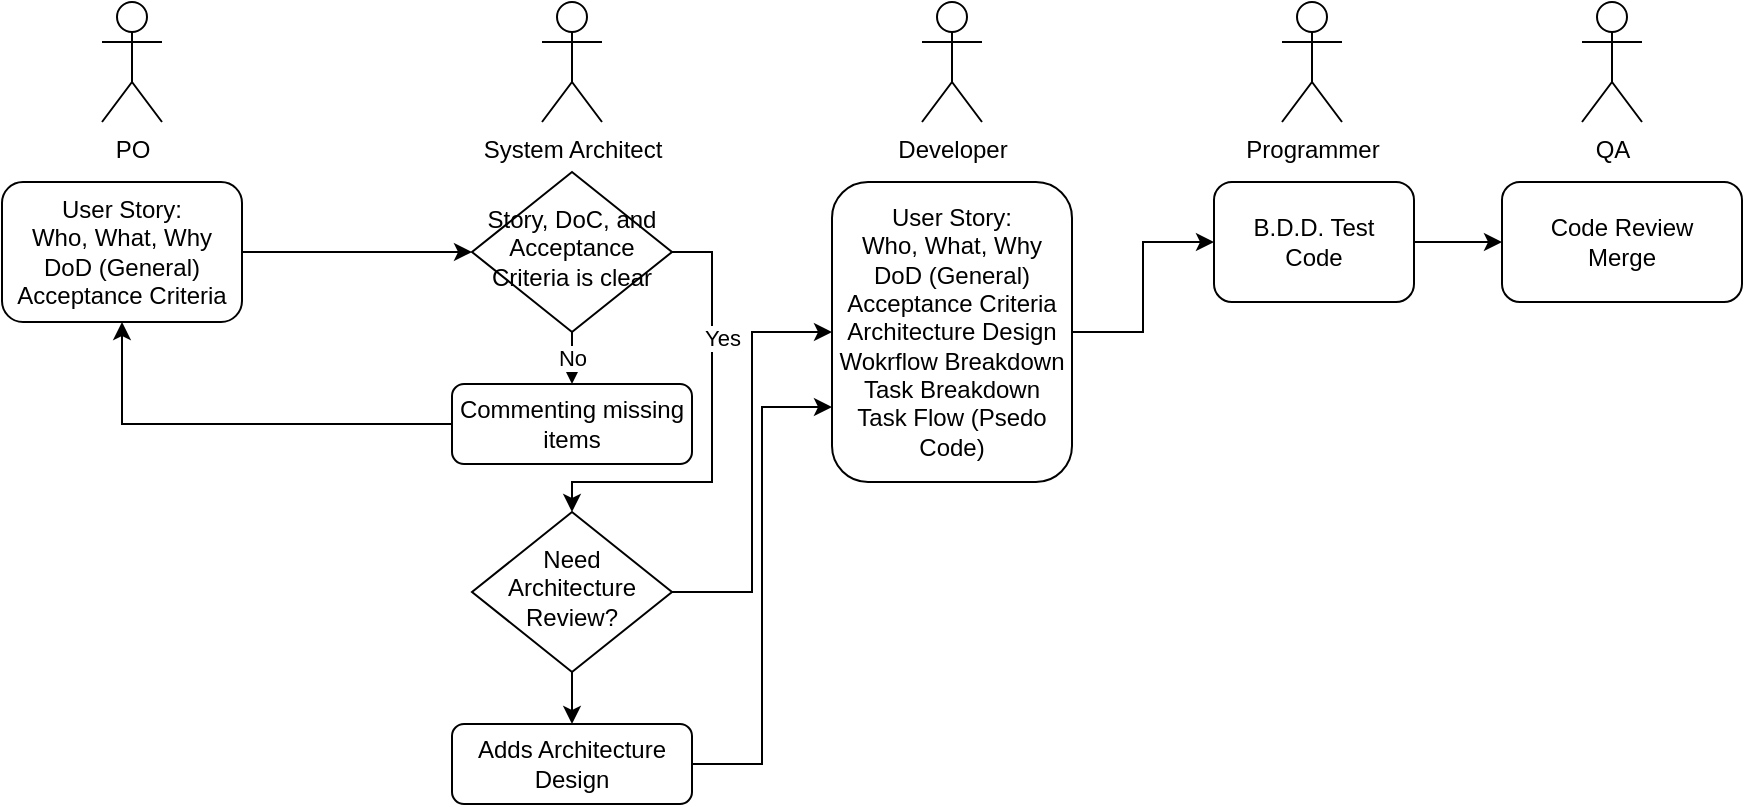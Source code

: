 <mxfile version="24.4.13" type="device">
  <diagram id="C5RBs43oDa-KdzZeNtuy" name="Page-1">
    <mxGraphModel dx="1260" dy="767" grid="1" gridSize="10" guides="1" tooltips="1" connect="1" arrows="1" fold="1" page="1" pageScale="1" pageWidth="827" pageHeight="1169" math="0" shadow="0">
      <root>
        <mxCell id="WIyWlLk6GJQsqaUBKTNV-0" />
        <mxCell id="WIyWlLk6GJQsqaUBKTNV-1" parent="WIyWlLk6GJQsqaUBKTNV-0" />
        <mxCell id="Ml6D7E--4obYq7OwAbI7-22" style="edgeStyle=orthogonalEdgeStyle;rounded=0;orthogonalLoop=1;jettySize=auto;html=1;exitX=1;exitY=0.5;exitDx=0;exitDy=0;entryX=0;entryY=0.5;entryDx=0;entryDy=0;" edge="1" parent="WIyWlLk6GJQsqaUBKTNV-1" source="WIyWlLk6GJQsqaUBKTNV-3" target="Ml6D7E--4obYq7OwAbI7-14">
          <mxGeometry relative="1" as="geometry" />
        </mxCell>
        <mxCell id="WIyWlLk6GJQsqaUBKTNV-3" value="User Story:&lt;div&gt;Who, What, Why&lt;/div&gt;&lt;div&gt;DoD (General)&lt;/div&gt;&lt;div&gt;Acceptance Criteria&lt;/div&gt;" style="rounded=1;whiteSpace=wrap;html=1;fontSize=12;glass=0;strokeWidth=1;shadow=0;" parent="WIyWlLk6GJQsqaUBKTNV-1" vertex="1">
          <mxGeometry x="40" y="100" width="120" height="70" as="geometry" />
        </mxCell>
        <mxCell id="Ml6D7E--4obYq7OwAbI7-0" value="PO" style="shape=umlActor;verticalLabelPosition=bottom;verticalAlign=top;html=1;outlineConnect=0;" vertex="1" parent="WIyWlLk6GJQsqaUBKTNV-1">
          <mxGeometry x="90" y="10" width="30" height="60" as="geometry" />
        </mxCell>
        <mxCell id="Ml6D7E--4obYq7OwAbI7-4" value="System Architect" style="shape=umlActor;verticalLabelPosition=bottom;verticalAlign=top;html=1;outlineConnect=0;" vertex="1" parent="WIyWlLk6GJQsqaUBKTNV-1">
          <mxGeometry x="310" y="10" width="30" height="60" as="geometry" />
        </mxCell>
        <mxCell id="Ml6D7E--4obYq7OwAbI7-9" value="Developer" style="shape=umlActor;verticalLabelPosition=bottom;verticalAlign=top;html=1;outlineConnect=0;" vertex="1" parent="WIyWlLk6GJQsqaUBKTNV-1">
          <mxGeometry x="500" y="10" width="30" height="60" as="geometry" />
        </mxCell>
        <mxCell id="Ml6D7E--4obYq7OwAbI7-10" value="Programmer" style="shape=umlActor;verticalLabelPosition=bottom;verticalAlign=top;html=1;outlineConnect=0;" vertex="1" parent="WIyWlLk6GJQsqaUBKTNV-1">
          <mxGeometry x="680" y="10" width="30" height="60" as="geometry" />
        </mxCell>
        <mxCell id="Ml6D7E--4obYq7OwAbI7-11" value="QA" style="shape=umlActor;verticalLabelPosition=bottom;verticalAlign=top;html=1;outlineConnect=0;" vertex="1" parent="WIyWlLk6GJQsqaUBKTNV-1">
          <mxGeometry x="830" y="10" width="30" height="60" as="geometry" />
        </mxCell>
        <mxCell id="Ml6D7E--4obYq7OwAbI7-18" value="" style="edgeStyle=orthogonalEdgeStyle;rounded=0;orthogonalLoop=1;jettySize=auto;html=1;exitX=1;exitY=0.5;exitDx=0;exitDy=0;entryX=0.5;entryY=0;entryDx=0;entryDy=0;" edge="1" parent="WIyWlLk6GJQsqaUBKTNV-1" source="Ml6D7E--4obYq7OwAbI7-14" target="Ml6D7E--4obYq7OwAbI7-17">
          <mxGeometry relative="1" as="geometry">
            <Array as="points">
              <mxPoint x="395" y="135" />
              <mxPoint x="395" y="250" />
              <mxPoint x="325" y="250" />
            </Array>
          </mxGeometry>
        </mxCell>
        <mxCell id="Ml6D7E--4obYq7OwAbI7-23" value="Yes" style="edgeLabel;html=1;align=center;verticalAlign=middle;resizable=0;points=[];" vertex="1" connectable="0" parent="Ml6D7E--4obYq7OwAbI7-18">
          <mxGeometry x="-0.434" y="5" relative="1" as="geometry">
            <mxPoint as="offset" />
          </mxGeometry>
        </mxCell>
        <mxCell id="Ml6D7E--4obYq7OwAbI7-20" value="No" style="edgeStyle=orthogonalEdgeStyle;rounded=0;orthogonalLoop=1;jettySize=auto;html=1;exitX=0.5;exitY=1;exitDx=0;exitDy=0;entryX=0.5;entryY=0;entryDx=0;entryDy=0;" edge="1" parent="WIyWlLk6GJQsqaUBKTNV-1" source="Ml6D7E--4obYq7OwAbI7-14" target="Ml6D7E--4obYq7OwAbI7-19">
          <mxGeometry relative="1" as="geometry" />
        </mxCell>
        <mxCell id="Ml6D7E--4obYq7OwAbI7-14" value="Story, DoC, and Acceptance Criteria is clear" style="rhombus;whiteSpace=wrap;html=1;shadow=0;fontFamily=Helvetica;fontSize=12;align=center;strokeWidth=1;spacing=6;spacingTop=-4;" vertex="1" parent="WIyWlLk6GJQsqaUBKTNV-1">
          <mxGeometry x="275" y="95" width="100" height="80" as="geometry" />
        </mxCell>
        <mxCell id="Ml6D7E--4obYq7OwAbI7-27" style="edgeStyle=orthogonalEdgeStyle;rounded=0;orthogonalLoop=1;jettySize=auto;html=1;exitX=1;exitY=0.5;exitDx=0;exitDy=0;entryX=0;entryY=0.75;entryDx=0;entryDy=0;" edge="1" parent="WIyWlLk6GJQsqaUBKTNV-1" source="Ml6D7E--4obYq7OwAbI7-15" target="Ml6D7E--4obYq7OwAbI7-16">
          <mxGeometry relative="1" as="geometry" />
        </mxCell>
        <mxCell id="Ml6D7E--4obYq7OwAbI7-15" value="Adds Architecture Design" style="rounded=1;whiteSpace=wrap;html=1;fontSize=12;glass=0;strokeWidth=1;shadow=0;" vertex="1" parent="WIyWlLk6GJQsqaUBKTNV-1">
          <mxGeometry x="265" y="371" width="120" height="40" as="geometry" />
        </mxCell>
        <mxCell id="Ml6D7E--4obYq7OwAbI7-30" style="edgeStyle=orthogonalEdgeStyle;rounded=0;orthogonalLoop=1;jettySize=auto;html=1;exitX=1;exitY=0.5;exitDx=0;exitDy=0;entryX=0;entryY=0.5;entryDx=0;entryDy=0;" edge="1" parent="WIyWlLk6GJQsqaUBKTNV-1" source="Ml6D7E--4obYq7OwAbI7-16" target="Ml6D7E--4obYq7OwAbI7-28">
          <mxGeometry relative="1" as="geometry" />
        </mxCell>
        <mxCell id="Ml6D7E--4obYq7OwAbI7-16" value="User Story:&lt;div&gt;Who, What, Why&lt;/div&gt;&lt;div&gt;DoD (General)&lt;/div&gt;&lt;div&gt;Acceptance Criteria&lt;/div&gt;&lt;div&gt;Architecture Design&lt;/div&gt;&lt;div&gt;Wokrflow Breakdown&lt;/div&gt;&lt;div&gt;Task Breakdown&lt;/div&gt;&lt;div&gt;Task Flow (Psedo Code)&lt;/div&gt;" style="rounded=1;whiteSpace=wrap;html=1;fontSize=12;glass=0;strokeWidth=1;shadow=0;" vertex="1" parent="WIyWlLk6GJQsqaUBKTNV-1">
          <mxGeometry x="455" y="100" width="120" height="150" as="geometry" />
        </mxCell>
        <mxCell id="Ml6D7E--4obYq7OwAbI7-25" style="edgeStyle=orthogonalEdgeStyle;rounded=0;orthogonalLoop=1;jettySize=auto;html=1;exitX=0.5;exitY=1;exitDx=0;exitDy=0;entryX=0.5;entryY=0;entryDx=0;entryDy=0;" edge="1" parent="WIyWlLk6GJQsqaUBKTNV-1" source="Ml6D7E--4obYq7OwAbI7-17" target="Ml6D7E--4obYq7OwAbI7-15">
          <mxGeometry relative="1" as="geometry" />
        </mxCell>
        <mxCell id="Ml6D7E--4obYq7OwAbI7-26" style="edgeStyle=orthogonalEdgeStyle;rounded=0;orthogonalLoop=1;jettySize=auto;html=1;exitX=1;exitY=0.5;exitDx=0;exitDy=0;entryX=0;entryY=0.5;entryDx=0;entryDy=0;" edge="1" parent="WIyWlLk6GJQsqaUBKTNV-1" source="Ml6D7E--4obYq7OwAbI7-17" target="Ml6D7E--4obYq7OwAbI7-16">
          <mxGeometry relative="1" as="geometry" />
        </mxCell>
        <mxCell id="Ml6D7E--4obYq7OwAbI7-17" value="Need Architecture Review?" style="rhombus;whiteSpace=wrap;html=1;shadow=0;fontFamily=Helvetica;fontSize=12;align=center;strokeWidth=1;spacing=6;spacingTop=-4;" vertex="1" parent="WIyWlLk6GJQsqaUBKTNV-1">
          <mxGeometry x="275" y="265" width="100" height="80" as="geometry" />
        </mxCell>
        <mxCell id="Ml6D7E--4obYq7OwAbI7-21" style="edgeStyle=orthogonalEdgeStyle;rounded=0;orthogonalLoop=1;jettySize=auto;html=1;exitX=0;exitY=0.5;exitDx=0;exitDy=0;entryX=0.5;entryY=1;entryDx=0;entryDy=0;" edge="1" parent="WIyWlLk6GJQsqaUBKTNV-1" source="Ml6D7E--4obYq7OwAbI7-19" target="WIyWlLk6GJQsqaUBKTNV-3">
          <mxGeometry relative="1" as="geometry" />
        </mxCell>
        <mxCell id="Ml6D7E--4obYq7OwAbI7-19" value="Commenting missing items" style="rounded=1;whiteSpace=wrap;html=1;fontSize=12;glass=0;strokeWidth=1;shadow=0;" vertex="1" parent="WIyWlLk6GJQsqaUBKTNV-1">
          <mxGeometry x="265" y="201" width="120" height="40" as="geometry" />
        </mxCell>
        <mxCell id="Ml6D7E--4obYq7OwAbI7-31" value="" style="edgeStyle=orthogonalEdgeStyle;rounded=0;orthogonalLoop=1;jettySize=auto;html=1;" edge="1" parent="WIyWlLk6GJQsqaUBKTNV-1" source="Ml6D7E--4obYq7OwAbI7-28" target="Ml6D7E--4obYq7OwAbI7-29">
          <mxGeometry relative="1" as="geometry" />
        </mxCell>
        <mxCell id="Ml6D7E--4obYq7OwAbI7-28" value="B.D.D. Test&lt;div&gt;Code&lt;/div&gt;" style="rounded=1;whiteSpace=wrap;html=1;fontSize=12;glass=0;strokeWidth=1;shadow=0;" vertex="1" parent="WIyWlLk6GJQsqaUBKTNV-1">
          <mxGeometry x="646" y="100" width="100" height="60" as="geometry" />
        </mxCell>
        <mxCell id="Ml6D7E--4obYq7OwAbI7-29" value="Code Review&lt;div&gt;Merge&lt;/div&gt;" style="rounded=1;whiteSpace=wrap;html=1;fontSize=12;glass=0;strokeWidth=1;shadow=0;" vertex="1" parent="WIyWlLk6GJQsqaUBKTNV-1">
          <mxGeometry x="790" y="100" width="120" height="60" as="geometry" />
        </mxCell>
      </root>
    </mxGraphModel>
  </diagram>
</mxfile>
